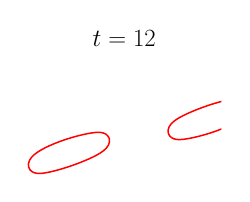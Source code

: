 \begin{tikzpicture}[scale=0.36]

\begin{axis}[
  xmin = -6,
  xmax = 2,
  ymin = -2,
  ymax = 2,
  axis equal = true,
  hide axis,
  title = {\Huge$t=12$}
  ]

\addplot [mark=none,red,line width=1.5] table{
4.072e-01 -9.105e-02
4.652e-01 -8.451e-02
5.271e-01 -7.599e-02
5.966e-01 -6.489e-02
6.755e-01 -5.078e-02
7.652e-01 -3.315e-02
8.657e-01 -1.173e-02
9.772e-01 1.386e-02
1.099e+00 4.386e-02
1.23e+00 7.864e-02
1.369e+00 1.184e-01
1.516e+00 1.633e-01
1.669e+00 2.135e-01
1.826e+00 2.69e-01
1.986e+00 3.298e-01
2.148e+00 3.959e-01
2.309e+00 4.671e-01
2.468e+00 5.438e-01
2.621e+00 6.265e-01
2.767e+00 7.167e-01
2.901e+00 8.168e-01
3.016e+00 9.295e-01
3.101e+00 1.057e+00
3.145e+00 1.194e+00
3.138e+00 1.328e+00
3.084e+00 1.44e+00
3.002e+00 1.516e+00
2.911e+00 1.561e+00
2.824e+00 1.584e+00
2.745e+00 1.592e+00
2.675e+00 1.593e+00
2.613e+00 1.59e+00
2.555e+00 1.585e+00
2.497e+00 1.577e+00
2.435e+00 1.567e+00
2.366e+00 1.555e+00
2.288e+00 1.539e+00
2.199e+00 1.519e+00
2.099e+00 1.495e+00
1.989e+00 1.466e+00
1.868e+00 1.433e+00
1.738e+00 1.395e+00
1.6e+00 1.353e+00
1.454e+00 1.305e+00
1.302e+00 1.252e+00
1.146e+00 1.196e+00
9.86e-01 1.134e+00
8.242e-01 1.068e+00
6.621e-01 9.982e-01
5.018e-01 9.24e-01
3.453e-01 8.448e-01
1.957e-01 7.588e-01
5.767e-02 6.63e-01
-6.117e-02 5.54e-01
-1.5e-01 4.287e-01
-1.943e-01 2.913e-01
-1.843e-01 1.573e-01
-1.265e-01 4.823e-02
-4.17e-02 -2.555e-02
5.02e-02 -6.798e-02
1.377e-01 -8.898e-02
2.168e-01 -9.717e-02
2.867e-01 -9.837e-02
3.492e-01 -9.579e-02
4.072e-01 -9.105e-02
};

\addplot [mark=none,red,line width=1.5] table{
-5.355e+00 -1.485e+00
-5.297e+00 -1.477e+00
-5.235e+00 -1.467e+00
-5.166e+00 -1.455e+00
-5.088e+00 -1.439e+00
-4.999e+00 -1.419e+00
-4.899e+00 -1.395e+00
-4.789e+00 -1.366e+00
-4.668e+00 -1.333e+00
-4.538e+00 -1.295e+00
-4.4e+00 -1.252e+00
-4.254e+00 -1.205e+00
-4.103e+00 -1.153e+00
-3.946e+00 -1.095e+00
-3.786e+00 -1.034e+00
-3.624e+00 -9.681e-01
-3.462e+00 -8.982e-01
-3.302e+00 -8.24e-01
-3.145e+00 -7.448e-01
-2.996e+00 -6.588e-01
-2.858e+00 -5.63e-01
-2.739e+00 -4.54e-01
-2.65e+00 -3.288e-01
-2.606e+00 -1.913e-01
-2.616e+00 -5.734e-02
-2.674e+00 5.177e-02
-2.758e+00 1.256e-01
-2.85e+00 1.68e-01
-2.938e+00 1.89e-01
-3.017e+00 1.972e-01
-3.087e+00 1.984e-01
-3.149e+00 1.958e-01
-3.207e+00 1.911e-01
-3.265e+00 1.845e-01
-3.327e+00 1.76e-01
-3.397e+00 1.649e-01
-3.475e+00 1.508e-01
-3.565e+00 1.331e-01
-3.666e+00 1.117e-01
-3.777e+00 8.614e-02
-3.899e+00 5.614e-02
-4.03e+00 2.136e-02
-4.17e+00 -1.836e-02
-4.316e+00 -6.33e-02
-4.469e+00 -1.135e-01
-4.626e+00 -1.69e-01
-4.786e+00 -2.298e-01
-4.948e+00 -2.959e-01
-5.109e+00 -3.671e-01
-5.268e+00 -4.438e-01
-5.421e+00 -5.265e-01
-5.567e+00 -6.167e-01
-5.701e+00 -7.168e-01
-5.816e+00 -8.295e-01
-5.901e+00 -9.567e-01
-5.945e+00 -1.094e+00
-5.938e+00 -1.228e+00
-5.884e+00 -1.339e+00
-5.802e+00 -1.416e+00
-5.711e+00 -1.461e+00
-5.624e+00 -1.484e+00
-5.545e+00 -1.492e+00
-5.475e+00 -1.493e+00
-5.413e+00 -1.49e+00
-5.355e+00 -1.485e+00
};

\end{axis}
\end{tikzpicture}

